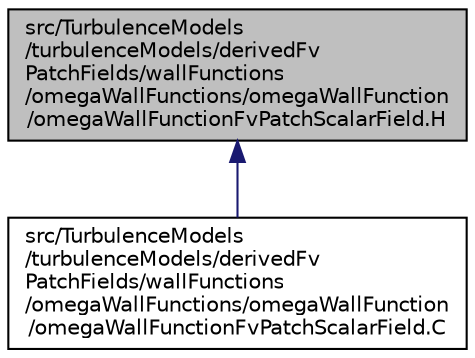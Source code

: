 digraph "src/TurbulenceModels/turbulenceModels/derivedFvPatchFields/wallFunctions/omegaWallFunctions/omegaWallFunction/omegaWallFunctionFvPatchScalarField.H"
{
  bgcolor="transparent";
  edge [fontname="Helvetica",fontsize="10",labelfontname="Helvetica",labelfontsize="10"];
  node [fontname="Helvetica",fontsize="10",shape=record];
  Node1 [label="src/TurbulenceModels\l/turbulenceModels/derivedFv\lPatchFields/wallFunctions\l/omegaWallFunctions/omegaWallFunction\l/omegaWallFunctionFvPatchScalarField.H",height=0.2,width=0.4,color="black", fillcolor="grey75", style="filled", fontcolor="black"];
  Node1 -> Node2 [dir="back",color="midnightblue",fontsize="10",style="solid",fontname="Helvetica"];
  Node2 [label="src/TurbulenceModels\l/turbulenceModels/derivedFv\lPatchFields/wallFunctions\l/omegaWallFunctions/omegaWallFunction\l/omegaWallFunctionFvPatchScalarField.C",height=0.2,width=0.4,color="black",URL="$a10868.html"];
}
